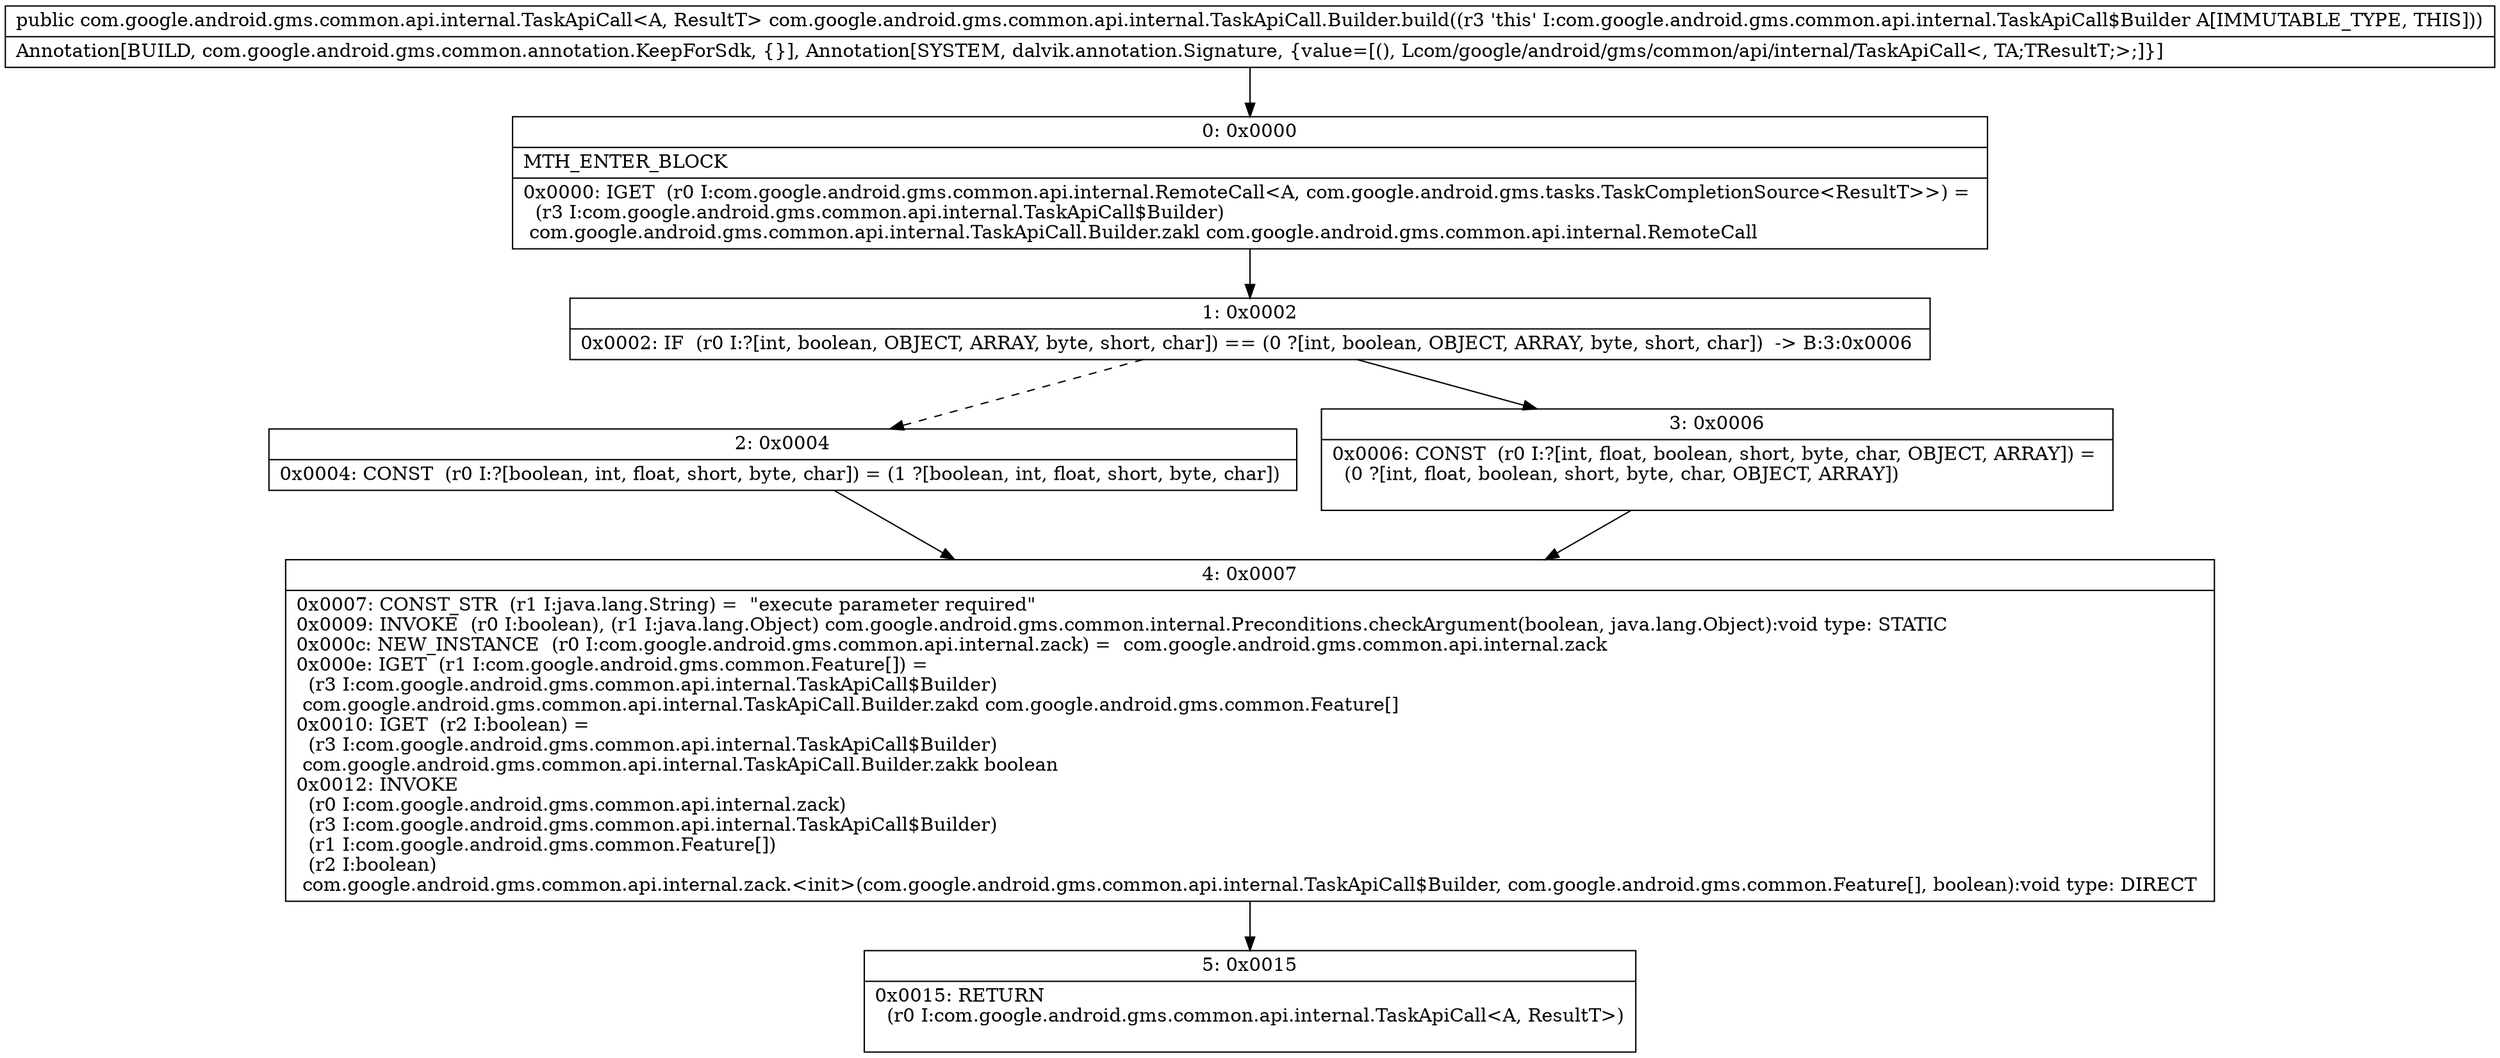 digraph "CFG forcom.google.android.gms.common.api.internal.TaskApiCall.Builder.build()Lcom\/google\/android\/gms\/common\/api\/internal\/TaskApiCall;" {
Node_0 [shape=record,label="{0\:\ 0x0000|MTH_ENTER_BLOCK\l|0x0000: IGET  (r0 I:com.google.android.gms.common.api.internal.RemoteCall\<A, com.google.android.gms.tasks.TaskCompletionSource\<ResultT\>\>) = \l  (r3 I:com.google.android.gms.common.api.internal.TaskApiCall$Builder)\l com.google.android.gms.common.api.internal.TaskApiCall.Builder.zakl com.google.android.gms.common.api.internal.RemoteCall \l}"];
Node_1 [shape=record,label="{1\:\ 0x0002|0x0002: IF  (r0 I:?[int, boolean, OBJECT, ARRAY, byte, short, char]) == (0 ?[int, boolean, OBJECT, ARRAY, byte, short, char])  \-\> B:3:0x0006 \l}"];
Node_2 [shape=record,label="{2\:\ 0x0004|0x0004: CONST  (r0 I:?[boolean, int, float, short, byte, char]) = (1 ?[boolean, int, float, short, byte, char]) \l}"];
Node_3 [shape=record,label="{3\:\ 0x0006|0x0006: CONST  (r0 I:?[int, float, boolean, short, byte, char, OBJECT, ARRAY]) = \l  (0 ?[int, float, boolean, short, byte, char, OBJECT, ARRAY])\l \l}"];
Node_4 [shape=record,label="{4\:\ 0x0007|0x0007: CONST_STR  (r1 I:java.lang.String) =  \"execute parameter required\" \l0x0009: INVOKE  (r0 I:boolean), (r1 I:java.lang.Object) com.google.android.gms.common.internal.Preconditions.checkArgument(boolean, java.lang.Object):void type: STATIC \l0x000c: NEW_INSTANCE  (r0 I:com.google.android.gms.common.api.internal.zack) =  com.google.android.gms.common.api.internal.zack \l0x000e: IGET  (r1 I:com.google.android.gms.common.Feature[]) = \l  (r3 I:com.google.android.gms.common.api.internal.TaskApiCall$Builder)\l com.google.android.gms.common.api.internal.TaskApiCall.Builder.zakd com.google.android.gms.common.Feature[] \l0x0010: IGET  (r2 I:boolean) = \l  (r3 I:com.google.android.gms.common.api.internal.TaskApiCall$Builder)\l com.google.android.gms.common.api.internal.TaskApiCall.Builder.zakk boolean \l0x0012: INVOKE  \l  (r0 I:com.google.android.gms.common.api.internal.zack)\l  (r3 I:com.google.android.gms.common.api.internal.TaskApiCall$Builder)\l  (r1 I:com.google.android.gms.common.Feature[])\l  (r2 I:boolean)\l com.google.android.gms.common.api.internal.zack.\<init\>(com.google.android.gms.common.api.internal.TaskApiCall$Builder, com.google.android.gms.common.Feature[], boolean):void type: DIRECT \l}"];
Node_5 [shape=record,label="{5\:\ 0x0015|0x0015: RETURN  \l  (r0 I:com.google.android.gms.common.api.internal.TaskApiCall\<A, ResultT\>)\l \l}"];
MethodNode[shape=record,label="{public com.google.android.gms.common.api.internal.TaskApiCall\<A, ResultT\> com.google.android.gms.common.api.internal.TaskApiCall.Builder.build((r3 'this' I:com.google.android.gms.common.api.internal.TaskApiCall$Builder A[IMMUTABLE_TYPE, THIS]))  | Annotation[BUILD, com.google.android.gms.common.annotation.KeepForSdk, \{\}], Annotation[SYSTEM, dalvik.annotation.Signature, \{value=[(), Lcom\/google\/android\/gms\/common\/api\/internal\/TaskApiCall\<, TA;TResultT;\>;]\}]\l}"];
MethodNode -> Node_0;
Node_0 -> Node_1;
Node_1 -> Node_2[style=dashed];
Node_1 -> Node_3;
Node_2 -> Node_4;
Node_3 -> Node_4;
Node_4 -> Node_5;
}

